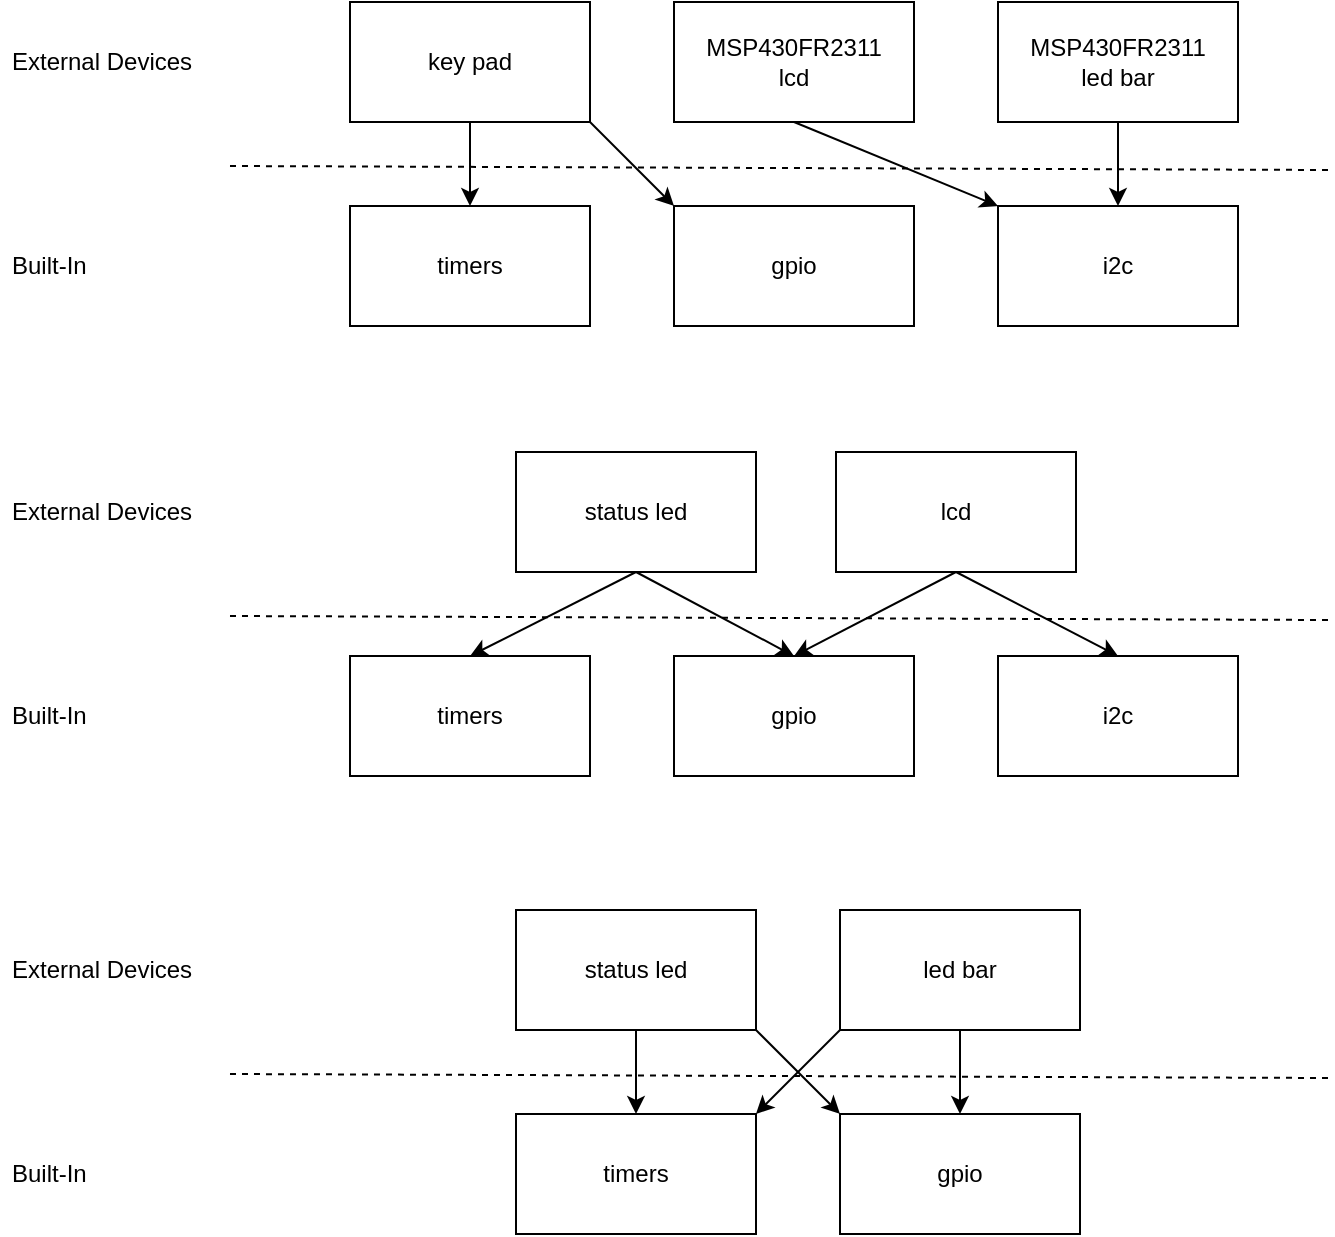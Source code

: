<mxfile version="26.1.3">
  <diagram name="Page-1" id="wcFYcYL5rbg72Art8pJa">
    <mxGraphModel dx="720" dy="1014" grid="0" gridSize="10" guides="1" tooltips="1" connect="1" arrows="1" fold="1" page="1" pageScale="1" pageWidth="850" pageHeight="1100" math="0" shadow="0">
      <root>
        <mxCell id="0" />
        <mxCell id="1" parent="0" />
        <mxCell id="McBNdd89j7UitQKrowND-3" value="MSP430FR2311&lt;div&gt;lcd&lt;/div&gt;" style="rounded=0;whiteSpace=wrap;html=1;" parent="1" vertex="1">
          <mxGeometry x="398" y="26" width="120" height="60" as="geometry" />
        </mxCell>
        <mxCell id="McBNdd89j7UitQKrowND-4" value="MSP430FR2311&lt;div&gt;led bar&lt;/div&gt;" style="rounded=0;whiteSpace=wrap;html=1;" parent="1" vertex="1">
          <mxGeometry x="560" y="26" width="120" height="60" as="geometry" />
        </mxCell>
        <mxCell id="McBNdd89j7UitQKrowND-7" value="timers" style="rounded=0;whiteSpace=wrap;html=1;" parent="1" vertex="1">
          <mxGeometry x="236" y="128" width="120" height="60" as="geometry" />
        </mxCell>
        <mxCell id="McBNdd89j7UitQKrowND-8" value="gpio" style="rounded=0;whiteSpace=wrap;html=1;" parent="1" vertex="1">
          <mxGeometry x="398" y="128" width="120" height="60" as="geometry" />
        </mxCell>
        <mxCell id="McBNdd89j7UitQKrowND-14" value="" style="endArrow=none;dashed=1;html=1;rounded=0;" parent="1" edge="1">
          <mxGeometry width="50" height="50" relative="1" as="geometry">
            <mxPoint x="176" y="108" as="sourcePoint" />
            <mxPoint x="726" y="110" as="targetPoint" />
          </mxGeometry>
        </mxCell>
        <mxCell id="McBNdd89j7UitQKrowND-15" value="External Devices" style="text;strokeColor=none;fillColor=none;align=left;verticalAlign=middle;spacingLeft=4;spacingRight=4;overflow=hidden;points=[[0,0.5],[1,0.5]];portConstraint=eastwest;rotatable=0;whiteSpace=wrap;html=1;" parent="1" vertex="1">
          <mxGeometry x="61" y="41" width="107" height="30" as="geometry" />
        </mxCell>
        <mxCell id="McBNdd89j7UitQKrowND-17" value="Built-In" style="text;strokeColor=none;fillColor=none;align=left;verticalAlign=middle;spacingLeft=4;spacingRight=4;overflow=hidden;points=[[0,0.5],[1,0.5]];portConstraint=eastwest;rotatable=0;whiteSpace=wrap;html=1;" parent="1" vertex="1">
          <mxGeometry x="61" y="143" width="107" height="30" as="geometry" />
        </mxCell>
        <mxCell id="McBNdd89j7UitQKrowND-18" value="i2c" style="rounded=0;whiteSpace=wrap;html=1;" parent="1" vertex="1">
          <mxGeometry x="560" y="128" width="120" height="60" as="geometry" />
        </mxCell>
        <mxCell id="McBNdd89j7UitQKrowND-21" value="" style="endArrow=classic;html=1;rounded=0;exitX=0.5;exitY=1;exitDx=0;exitDy=0;entryX=0.5;entryY=0;entryDx=0;entryDy=0;" parent="1" source="McBNdd89j7UitQKrowND-4" target="McBNdd89j7UitQKrowND-18" edge="1">
          <mxGeometry width="50" height="50" relative="1" as="geometry">
            <mxPoint x="391" y="96" as="sourcePoint" />
            <mxPoint x="468" y="138" as="targetPoint" />
          </mxGeometry>
        </mxCell>
        <mxCell id="McBNdd89j7UitQKrowND-22" value="" style="endArrow=classic;html=1;rounded=0;exitX=0.5;exitY=1;exitDx=0;exitDy=0;entryX=0;entryY=0;entryDx=0;entryDy=0;" parent="1" source="McBNdd89j7UitQKrowND-3" target="McBNdd89j7UitQKrowND-18" edge="1">
          <mxGeometry width="50" height="50" relative="1" as="geometry">
            <mxPoint x="401" y="106" as="sourcePoint" />
            <mxPoint x="478" y="148" as="targetPoint" />
          </mxGeometry>
        </mxCell>
        <mxCell id="McBNdd89j7UitQKrowND-24" value="key pad" style="rounded=0;whiteSpace=wrap;html=1;" parent="1" vertex="1">
          <mxGeometry x="236" y="26" width="120" height="60" as="geometry" />
        </mxCell>
        <mxCell id="McBNdd89j7UitQKrowND-25" value="" style="endArrow=classic;html=1;rounded=0;exitX=1;exitY=1;exitDx=0;exitDy=0;entryX=0;entryY=0;entryDx=0;entryDy=0;" parent="1" source="McBNdd89j7UitQKrowND-24" target="McBNdd89j7UitQKrowND-8" edge="1">
          <mxGeometry width="50" height="50" relative="1" as="geometry">
            <mxPoint x="331" y="79" as="sourcePoint" />
            <mxPoint x="381" y="29" as="targetPoint" />
          </mxGeometry>
        </mxCell>
        <mxCell id="McBNdd89j7UitQKrowND-26" value="" style="endArrow=classic;html=1;rounded=0;exitX=0.5;exitY=1;exitDx=0;exitDy=0;entryX=0.5;entryY=0;entryDx=0;entryDy=0;" parent="1" source="McBNdd89j7UitQKrowND-24" target="McBNdd89j7UitQKrowND-7" edge="1">
          <mxGeometry width="50" height="50" relative="1" as="geometry">
            <mxPoint x="366" y="96" as="sourcePoint" />
            <mxPoint x="408" y="138" as="targetPoint" />
          </mxGeometry>
        </mxCell>
        <mxCell id="McBNdd89j7UitQKrowND-28" value="lcd" style="rounded=0;whiteSpace=wrap;html=1;" parent="1" vertex="1">
          <mxGeometry x="479" y="251" width="120" height="60" as="geometry" />
        </mxCell>
        <mxCell id="McBNdd89j7UitQKrowND-29" value="timers" style="rounded=0;whiteSpace=wrap;html=1;" parent="1" vertex="1">
          <mxGeometry x="236" y="353" width="120" height="60" as="geometry" />
        </mxCell>
        <mxCell id="McBNdd89j7UitQKrowND-30" value="gpio" style="rounded=0;whiteSpace=wrap;html=1;" parent="1" vertex="1">
          <mxGeometry x="398" y="353" width="120" height="60" as="geometry" />
        </mxCell>
        <mxCell id="McBNdd89j7UitQKrowND-31" value="" style="endArrow=none;dashed=1;html=1;rounded=0;" parent="1" edge="1">
          <mxGeometry width="50" height="50" relative="1" as="geometry">
            <mxPoint x="176" y="333" as="sourcePoint" />
            <mxPoint x="726" y="335" as="targetPoint" />
          </mxGeometry>
        </mxCell>
        <mxCell id="McBNdd89j7UitQKrowND-32" value="External Devices" style="text;strokeColor=none;fillColor=none;align=left;verticalAlign=middle;spacingLeft=4;spacingRight=4;overflow=hidden;points=[[0,0.5],[1,0.5]];portConstraint=eastwest;rotatable=0;whiteSpace=wrap;html=1;" parent="1" vertex="1">
          <mxGeometry x="61" y="266" width="107" height="30" as="geometry" />
        </mxCell>
        <mxCell id="McBNdd89j7UitQKrowND-33" value="Built-In" style="text;strokeColor=none;fillColor=none;align=left;verticalAlign=middle;spacingLeft=4;spacingRight=4;overflow=hidden;points=[[0,0.5],[1,0.5]];portConstraint=eastwest;rotatable=0;whiteSpace=wrap;html=1;" parent="1" vertex="1">
          <mxGeometry x="61" y="368" width="107" height="30" as="geometry" />
        </mxCell>
        <mxCell id="McBNdd89j7UitQKrowND-34" value="i2c" style="rounded=0;whiteSpace=wrap;html=1;" parent="1" vertex="1">
          <mxGeometry x="560" y="353" width="120" height="60" as="geometry" />
        </mxCell>
        <mxCell id="McBNdd89j7UitQKrowND-35" value="" style="endArrow=classic;html=1;rounded=0;exitX=0.5;exitY=1;exitDx=0;exitDy=0;entryX=0.5;entryY=0;entryDx=0;entryDy=0;" parent="1" source="McBNdd89j7UitQKrowND-28" target="McBNdd89j7UitQKrowND-34" edge="1">
          <mxGeometry width="50" height="50" relative="1" as="geometry">
            <mxPoint x="391" y="321" as="sourcePoint" />
            <mxPoint x="468" y="363" as="targetPoint" />
          </mxGeometry>
        </mxCell>
        <mxCell id="McBNdd89j7UitQKrowND-37" value="status led" style="rounded=0;whiteSpace=wrap;html=1;" parent="1" vertex="1">
          <mxGeometry x="319" y="251" width="120" height="60" as="geometry" />
        </mxCell>
        <mxCell id="McBNdd89j7UitQKrowND-38" value="" style="endArrow=classic;html=1;rounded=0;exitX=0.5;exitY=1;exitDx=0;exitDy=0;entryX=0.5;entryY=0;entryDx=0;entryDy=0;" parent="1" source="McBNdd89j7UitQKrowND-37" target="McBNdd89j7UitQKrowND-30" edge="1">
          <mxGeometry width="50" height="50" relative="1" as="geometry">
            <mxPoint x="331" y="304" as="sourcePoint" />
            <mxPoint x="381" y="254" as="targetPoint" />
          </mxGeometry>
        </mxCell>
        <mxCell id="McBNdd89j7UitQKrowND-40" value="" style="endArrow=classic;html=1;rounded=0;exitX=0.5;exitY=1;exitDx=0;exitDy=0;entryX=0.5;entryY=0;entryDx=0;entryDy=0;" parent="1" source="McBNdd89j7UitQKrowND-37" target="McBNdd89j7UitQKrowND-29" edge="1">
          <mxGeometry width="50" height="50" relative="1" as="geometry">
            <mxPoint x="392" y="321" as="sourcePoint" />
            <mxPoint x="408" y="363" as="targetPoint" />
          </mxGeometry>
        </mxCell>
        <mxCell id="McBNdd89j7UitQKrowND-41" value="" style="endArrow=classic;html=1;rounded=0;exitX=0.5;exitY=1;exitDx=0;exitDy=0;entryX=0.5;entryY=0;entryDx=0;entryDy=0;" parent="1" source="McBNdd89j7UitQKrowND-28" target="McBNdd89j7UitQKrowND-30" edge="1">
          <mxGeometry width="50" height="50" relative="1" as="geometry">
            <mxPoint x="545" y="321" as="sourcePoint" />
            <mxPoint x="630" y="363" as="targetPoint" />
          </mxGeometry>
        </mxCell>
        <mxCell id="McBNdd89j7UitQKrowND-42" value="led bar" style="rounded=0;whiteSpace=wrap;html=1;" parent="1" vertex="1">
          <mxGeometry x="481" y="480" width="120" height="60" as="geometry" />
        </mxCell>
        <mxCell id="McBNdd89j7UitQKrowND-43" value="timers" style="rounded=0;whiteSpace=wrap;html=1;" parent="1" vertex="1">
          <mxGeometry x="319" y="582" width="120" height="60" as="geometry" />
        </mxCell>
        <mxCell id="McBNdd89j7UitQKrowND-44" value="gpio" style="rounded=0;whiteSpace=wrap;html=1;" parent="1" vertex="1">
          <mxGeometry x="481" y="582" width="120" height="60" as="geometry" />
        </mxCell>
        <mxCell id="McBNdd89j7UitQKrowND-45" value="" style="endArrow=none;dashed=1;html=1;rounded=0;" parent="1" edge="1">
          <mxGeometry width="50" height="50" relative="1" as="geometry">
            <mxPoint x="176" y="562" as="sourcePoint" />
            <mxPoint x="726" y="564" as="targetPoint" />
          </mxGeometry>
        </mxCell>
        <mxCell id="McBNdd89j7UitQKrowND-46" value="External Devices" style="text;strokeColor=none;fillColor=none;align=left;verticalAlign=middle;spacingLeft=4;spacingRight=4;overflow=hidden;points=[[0,0.5],[1,0.5]];portConstraint=eastwest;rotatable=0;whiteSpace=wrap;html=1;" parent="1" vertex="1">
          <mxGeometry x="61" y="495" width="107" height="30" as="geometry" />
        </mxCell>
        <mxCell id="McBNdd89j7UitQKrowND-47" value="Built-In" style="text;strokeColor=none;fillColor=none;align=left;verticalAlign=middle;spacingLeft=4;spacingRight=4;overflow=hidden;points=[[0,0.5],[1,0.5]];portConstraint=eastwest;rotatable=0;whiteSpace=wrap;html=1;" parent="1" vertex="1">
          <mxGeometry x="61" y="597" width="107" height="30" as="geometry" />
        </mxCell>
        <mxCell id="McBNdd89j7UitQKrowND-50" value="status led" style="rounded=0;whiteSpace=wrap;html=1;" parent="1" vertex="1">
          <mxGeometry x="319" y="480" width="120" height="60" as="geometry" />
        </mxCell>
        <mxCell id="McBNdd89j7UitQKrowND-51" value="" style="endArrow=classic;html=1;rounded=0;exitX=1;exitY=1;exitDx=0;exitDy=0;entryX=0;entryY=0;entryDx=0;entryDy=0;" parent="1" source="McBNdd89j7UitQKrowND-50" target="McBNdd89j7UitQKrowND-44" edge="1">
          <mxGeometry width="50" height="50" relative="1" as="geometry">
            <mxPoint x="331" y="533" as="sourcePoint" />
            <mxPoint x="381" y="483" as="targetPoint" />
          </mxGeometry>
        </mxCell>
        <mxCell id="McBNdd89j7UitQKrowND-52" value="" style="endArrow=classic;html=1;rounded=0;exitX=0.5;exitY=1;exitDx=0;exitDy=0;entryX=0.5;entryY=0;entryDx=0;entryDy=0;" parent="1" source="McBNdd89j7UitQKrowND-50" target="McBNdd89j7UitQKrowND-43" edge="1">
          <mxGeometry width="50" height="50" relative="1" as="geometry">
            <mxPoint x="392" y="550" as="sourcePoint" />
            <mxPoint x="408" y="592" as="targetPoint" />
          </mxGeometry>
        </mxCell>
        <mxCell id="McBNdd89j7UitQKrowND-53" value="" style="endArrow=classic;html=1;rounded=0;exitX=0.5;exitY=1;exitDx=0;exitDy=0;entryX=0.5;entryY=0;entryDx=0;entryDy=0;" parent="1" source="McBNdd89j7UitQKrowND-42" target="McBNdd89j7UitQKrowND-44" edge="1">
          <mxGeometry width="50" height="50" relative="1" as="geometry">
            <mxPoint x="545" y="550" as="sourcePoint" />
            <mxPoint x="630" y="592" as="targetPoint" />
          </mxGeometry>
        </mxCell>
        <mxCell id="McBNdd89j7UitQKrowND-54" value="" style="endArrow=classic;html=1;rounded=0;exitX=0;exitY=1;exitDx=0;exitDy=0;entryX=1;entryY=0;entryDx=0;entryDy=0;" parent="1" source="McBNdd89j7UitQKrowND-42" target="McBNdd89j7UitQKrowND-43" edge="1">
          <mxGeometry width="50" height="50" relative="1" as="geometry">
            <mxPoint x="449" y="550" as="sourcePoint" />
            <mxPoint x="491" y="592" as="targetPoint" />
          </mxGeometry>
        </mxCell>
      </root>
    </mxGraphModel>
  </diagram>
</mxfile>
